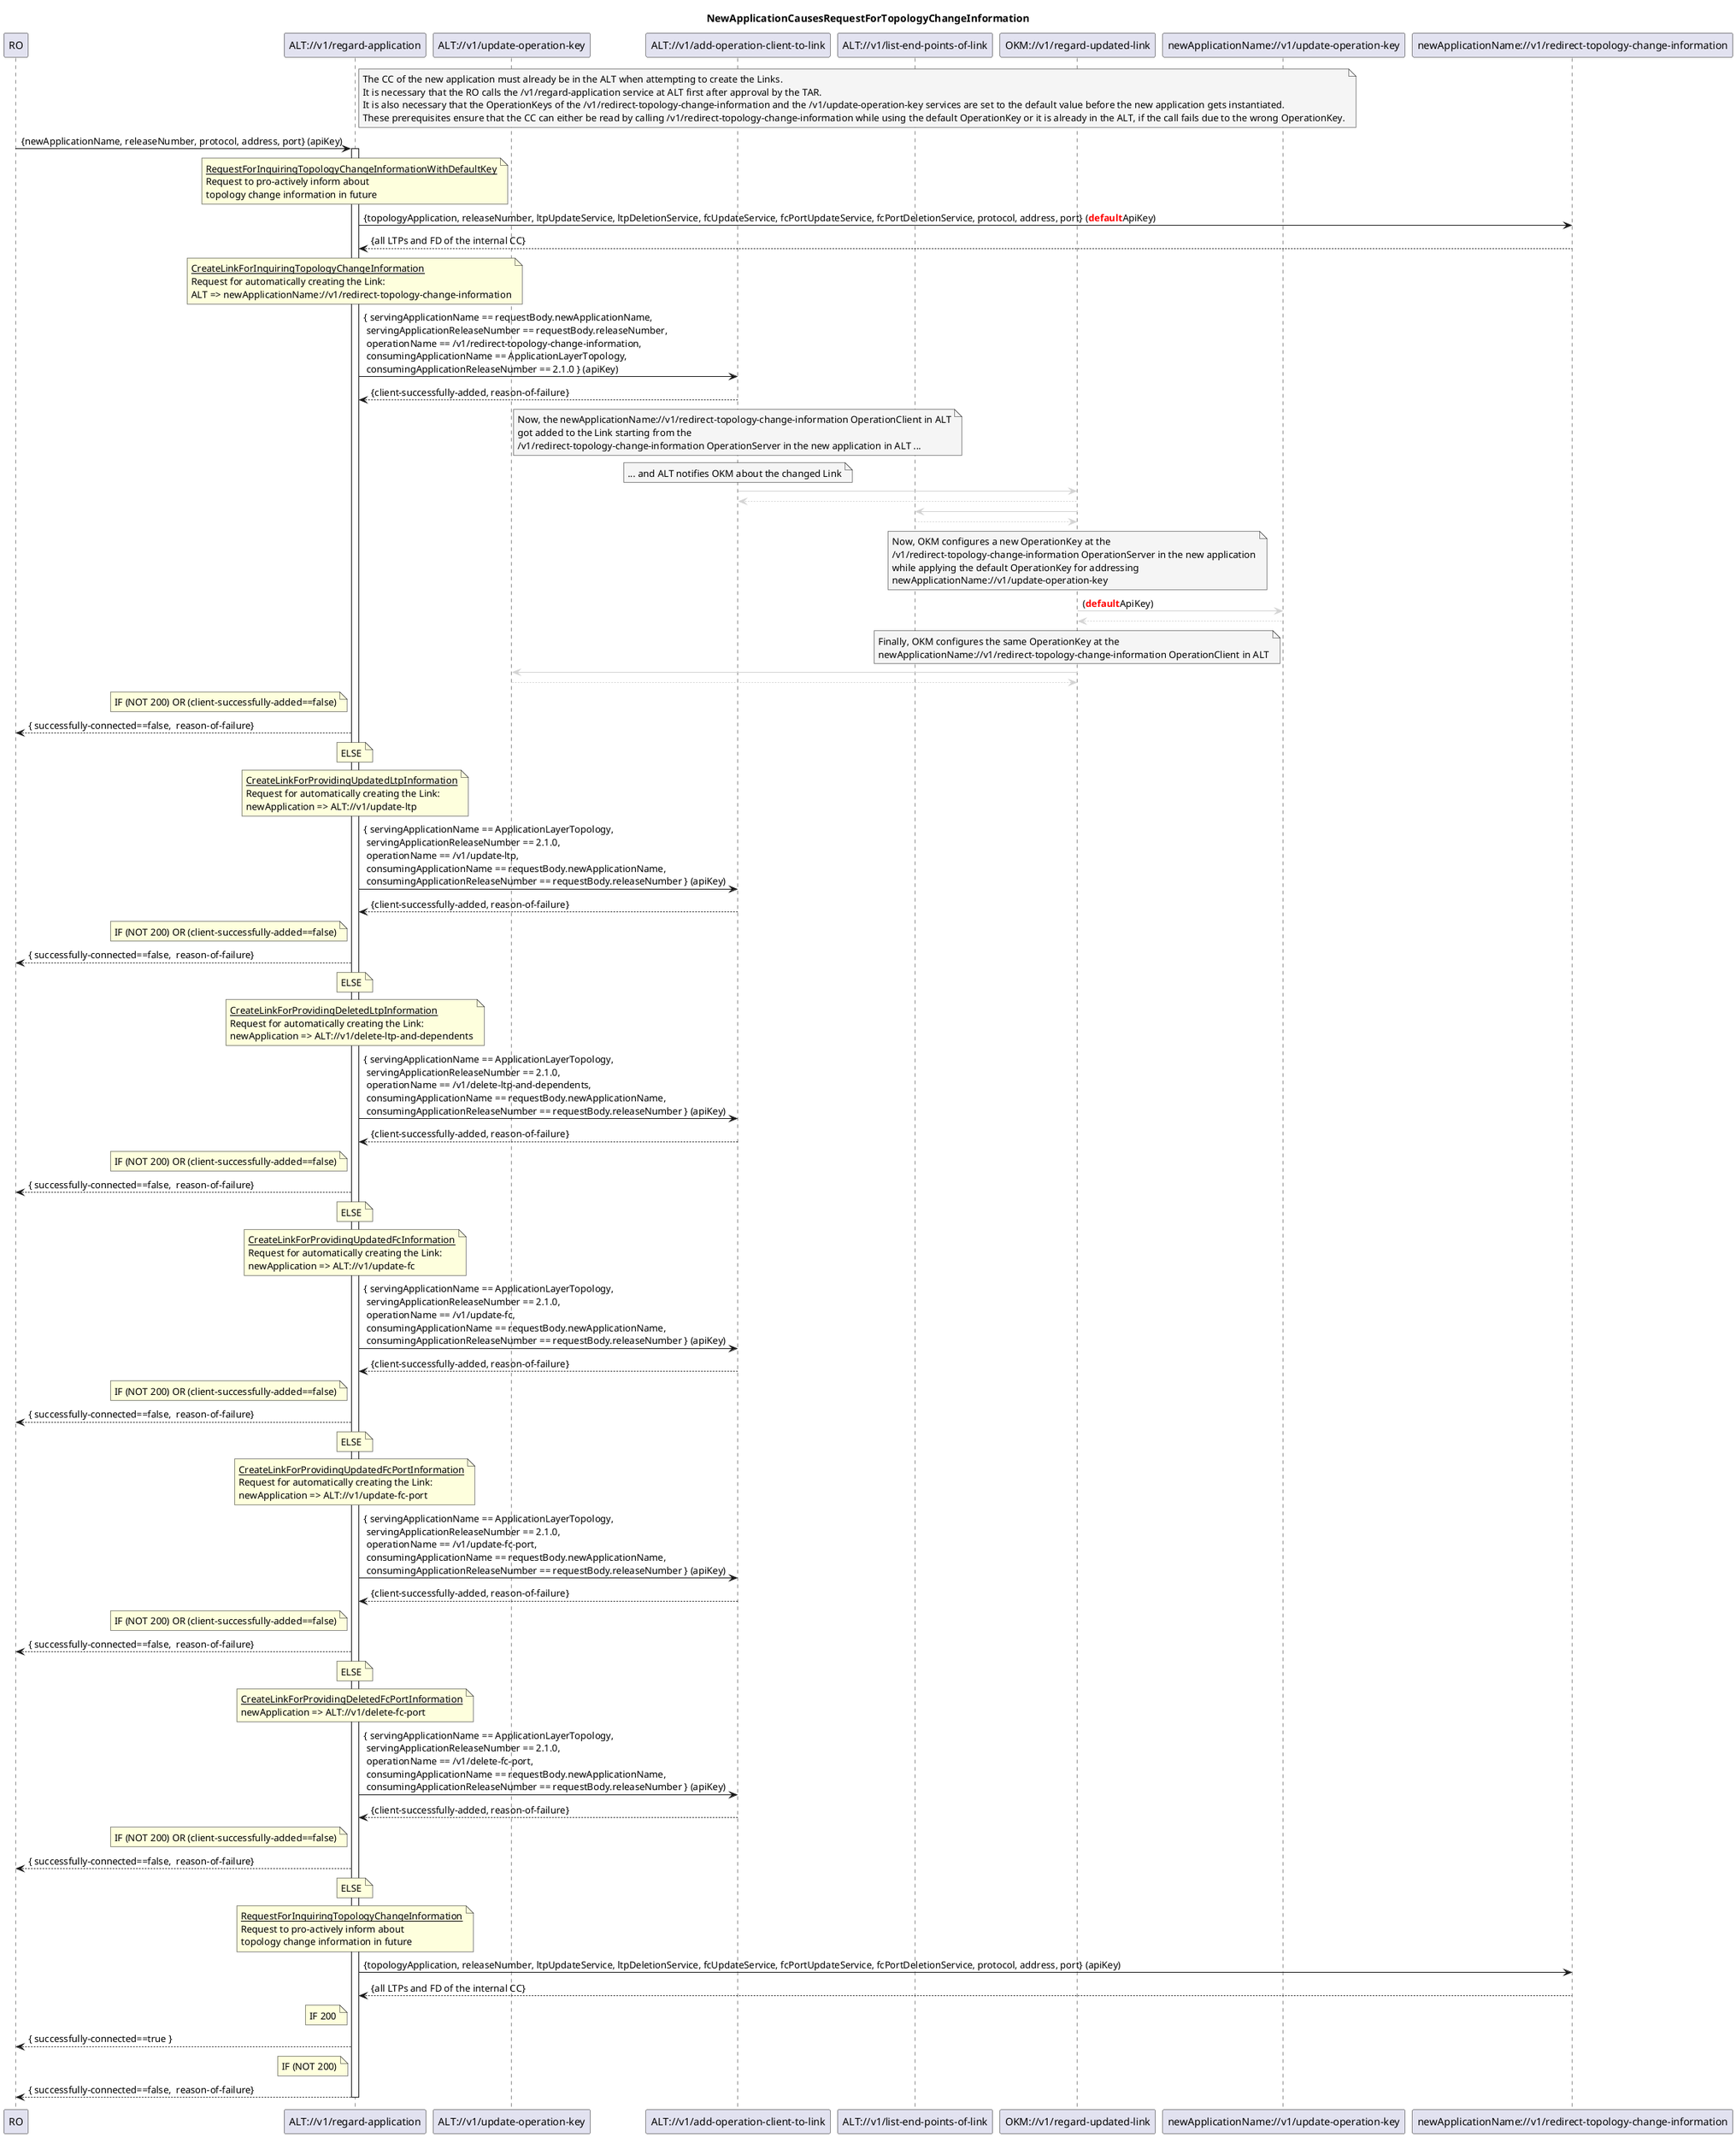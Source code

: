 @startuml is001_regardApplicationCausesSequenceForTopologyChangeInformation
skinparam responseMessageBelowArrow true

title
NewApplicationCausesRequestForTopologyChangeInformation
end title

participant "RO" as ro
participant "ALT://v1/regard-application" as alt
participant "ALT://v1/update-operation-key" as atmUpdateKey
participant "ALT://v1/add-operation-client-to-link" as altAddClientToLink
participant "ALT://v1/list-end-points-of-link" as altListEndPoints
participant "OKM://v1/regard-updated-link" as okmRegardLink
participant "newApplicationName://v1/update-operation-key" as newApplicationUpdateKey
participant "newApplicationName://v1/redirect-topology-change-information" as newApplication

note right alt #WhiteSmoke
The CC of the new application must already be in the ALT when attempting to create the Links.
It is necessary that the RO calls the /v1/regard-application service at ALT first after approval by the TAR.
It is also necessary that the OperationKeys of the /v1/redirect-topology-change-information and the /v1/update-operation-key services are set to the default value before the new application gets instantiated.
These prerequisites ensure that the CC can either be read by calling /v1/redirect-topology-change-information while using the default OperationKey or it is already in the ALT, if the call fails due to the wrong OperationKey.
end note

ro -> alt : {newApplicationName, releaseNumber, protocol, address, port} (apiKey)
activate alt

note over alt
<u>RequestForInquiringTopologyChangeInformationWithDefaultKey</u>
Request to pro-actively inform about 
topology change information in future
end note
alt -> newApplication : {topologyApplication, releaseNumber, ltpUpdateService, ltpDeletionService, fcUpdateService, fcPortUpdateService, fcPortDeletionService, protocol, address, port} (<font color=red><b>default</b><font color=black>ApiKey)
newApplication --> alt : {all LTPs and FD of the internal CC}

note over alt
<u>CreateLinkForInquiringTopologyChangeInformation</u>
Request for automatically creating the Link:
ALT => newApplicationName://v1/redirect-topology-change-information
end note
alt -> altAddClientToLink : { servingApplicationName == requestBody.newApplicationName,\n servingApplicationReleaseNumber == requestBody.releaseNumber,\n operationName == /v1/redirect-topology-change-information,\n consumingApplicationName == ApplicationLayerTopology,\n consumingApplicationReleaseNumber == 2.1.0 } (apiKey)
altAddClientToLink --> alt : {client-successfully-added, reason-of-failure}

note over altAddClientToLink #WhiteSmoke
Now, the newApplicationName://v1/redirect-topology-change-information OperationClient in ALT
got added to the Link starting from the
/v1/redirect-topology-change-information OperationServer in the new application in ALT ...
end note

note over altAddClientToLink #WhiteSmoke
... and ALT notifies OKM about the changed Link
end note

altAddClientToLink -[#LightGrey]> okmRegardLink
okmRegardLink --[#LightGrey]> altAddClientToLink

okmRegardLink -[#LightGrey]> altListEndPoints
altListEndPoints --[#LightGrey]> okmRegardLink

note over okmRegardLink #WhiteSmoke
Now, OKM configures a new OperationKey at the
/v1/redirect-topology-change-information OperationServer in the new application
while applying the default OperationKey for addressing
newApplicationName://v1/update-operation-key
end note

okmRegardLink -[#LightGrey]> newApplicationUpdateKey : (<font color=red><b>default</b><font color=black>ApiKey)
newApplicationUpdateKey --[#LightGrey]> okmRegardLink

note over okmRegardLink #WhiteSmoke
Finally, OKM configures the same OperationKey at the
newApplicationName://v1/redirect-topology-change-information OperationClient in ALT
end note

okmRegardLink -[#LightGrey]> atmUpdateKey
atmUpdateKey --[#LightGrey]> okmRegardLink

note left alt
IF (NOT 200) OR (client-successfully-added==false)
end note
alt --> ro : { successfully-connected==false,  reason-of-failure}

note over alt
ELSE
end note

note over alt
<u>CreateLinkForProvidingUpdatedLtpInformation</u>
Request for automatically creating the Link:
newApplication => ALT://v1/update-ltp
end note
alt -> altAddClientToLink : { servingApplicationName == ApplicationLayerTopology,\n servingApplicationReleaseNumber == 2.1.0,\n operationName == /v1/update-ltp,\n consumingApplicationName == requestBody.newApplicationName,\n consumingApplicationReleaseNumber == requestBody.releaseNumber } (apiKey)
altAddClientToLink --> alt : {client-successfully-added, reason-of-failure}

note left alt
IF (NOT 200) OR (client-successfully-added==false)
end note
alt --> ro : { successfully-connected==false,  reason-of-failure}

note over alt
ELSE
end note

note over alt
<u>CreateLinkForProvidingDeletedLtpInformation</u>
Request for automatically creating the Link:
newApplication => ALT://v1/delete-ltp-and-dependents
end note
alt -> altAddClientToLink : { servingApplicationName == ApplicationLayerTopology,\n servingApplicationReleaseNumber == 2.1.0,\n operationName == /v1/delete-ltp-and-dependents,\n consumingApplicationName == requestBody.newApplicationName,\n consumingApplicationReleaseNumber == requestBody.releaseNumber } (apiKey)
altAddClientToLink --> alt : {client-successfully-added, reason-of-failure}

note left alt
IF (NOT 200) OR (client-successfully-added==false)
end note
alt --> ro : { successfully-connected==false,  reason-of-failure}

note over alt
ELSE
end note

note over alt
<u>CreateLinkForProvidingUpdatedFcInformation</u>
Request for automatically creating the Link:
newApplication => ALT://v1/update-fc
end note
alt -> altAddClientToLink : { servingApplicationName == ApplicationLayerTopology,\n servingApplicationReleaseNumber == 2.1.0,\n operationName == /v1/update-fc,\n consumingApplicationName == requestBody.newApplicationName,\n consumingApplicationReleaseNumber == requestBody.releaseNumber } (apiKey)
altAddClientToLink --> alt : {client-successfully-added, reason-of-failure}

note left alt
IF (NOT 200) OR (client-successfully-added==false)
end note
alt --> ro : { successfully-connected==false,  reason-of-failure}

note over alt
ELSE
end note

note over alt
<u>CreateLinkForProvidingUpdatedFcPortInformation</u>
Request for automatically creating the Link:
newApplication => ALT://v1/update-fc-port
end note
alt -> altAddClientToLink : { servingApplicationName == ApplicationLayerTopology,\n servingApplicationReleaseNumber == 2.1.0,\n operationName == /v1/update-fc-port,\n consumingApplicationName == requestBody.newApplicationName,\n consumingApplicationReleaseNumber == requestBody.releaseNumber } (apiKey)
altAddClientToLink --> alt : {client-successfully-added, reason-of-failure}

note left alt
IF (NOT 200) OR (client-successfully-added==false)
end note
alt --> ro : { successfully-connected==false,  reason-of-failure}

note over alt
ELSE
end note

note over alt
<u>CreateLinkForProvidingDeletedFcPortInformation</u>
newApplication => ALT://v1/delete-fc-port
end note
alt -> altAddClientToLink : { servingApplicationName == ApplicationLayerTopology,\n servingApplicationReleaseNumber == 2.1.0,\n operationName == /v1/delete-fc-port,\n consumingApplicationName == requestBody.newApplicationName,\n consumingApplicationReleaseNumber == requestBody.releaseNumber } (apiKey)
altAddClientToLink --> alt : {client-successfully-added, reason-of-failure}

note left alt
IF (NOT 200) OR (client-successfully-added==false)
end note
alt --> ro : { successfully-connected==false,  reason-of-failure}

note over alt
ELSE
end note

note over alt
<u>RequestForInquiringTopologyChangeInformation</u>
Request to pro-actively inform about 
topology change information in future
end note
alt -> newApplication : {topologyApplication, releaseNumber, ltpUpdateService, ltpDeletionService, fcUpdateService, fcPortUpdateService, fcPortDeletionService, protocol, address, port} (apiKey)
newApplication --> alt : {all LTPs and FD of the internal CC}

note left alt
IF 200
end note
alt --> ro : { successfully-connected==true }

note left alt
IF (NOT 200)
end note
alt --> ro : { successfully-connected==false,  reason-of-failure}

deactivate alt

@enduml